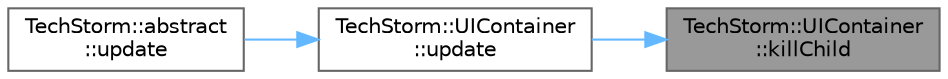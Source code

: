 digraph "TechStorm::UIContainer::killChild"
{
 // LATEX_PDF_SIZE
  bgcolor="transparent";
  edge [fontname=Helvetica,fontsize=10,labelfontname=Helvetica,labelfontsize=10];
  node [fontname=Helvetica,fontsize=10,shape=box,height=0.2,width=0.4];
  rankdir="RL";
  Node1 [id="Node000001",label="TechStorm::UIContainer\l::killChild",height=0.2,width=0.4,color="gray40", fillcolor="grey60", style="filled", fontcolor="black",tooltip=" "];
  Node1 -> Node2 [id="edge1_Node000001_Node000002",dir="back",color="steelblue1",style="solid",tooltip=" "];
  Node2 [id="Node000002",label="TechStorm::UIContainer\l::update",height=0.2,width=0.4,color="grey40", fillcolor="white", style="filled",URL="$class_tech_storm_1_1_u_i_container.html#a3249f7511c40f9644f2ae4c03156cb92",tooltip=" "];
  Node2 -> Node3 [id="edge2_Node000002_Node000003",dir="back",color="steelblue1",style="solid",tooltip=" "];
  Node3 [id="Node000003",label="TechStorm::abstract\l::update",height=0.2,width=0.4,color="grey40", fillcolor="white", style="filled",URL="$class_tech_storm_1_1abstract.html#aa40c4e4105a8d233728a8728458e9056",tooltip=" "];
}
